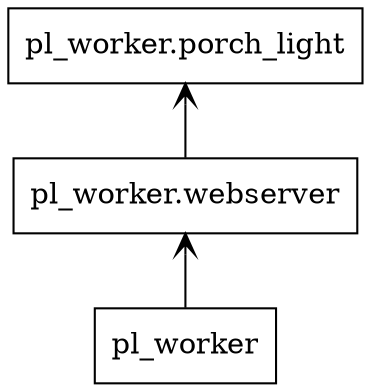 digraph "packages" {
rankdir=BT
charset="utf-8"
"pl_worker" [color="black", label=<pl_worker>, shape="box", style="solid"];
"pl_worker.porch_light" [color="black", label=<pl_worker.porch_light>, shape="box", style="solid"];
"pl_worker.webserver" [color="black", label=<pl_worker.webserver>, shape="box", style="solid"];
"pl_worker" -> "pl_worker.webserver" [arrowhead="open", arrowtail="none"];
"pl_worker.webserver" -> "pl_worker.porch_light" [arrowhead="open", arrowtail="none"];
}
